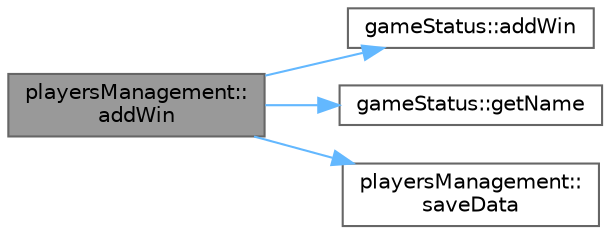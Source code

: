 digraph "playersManagement::addWin"
{
 // LATEX_PDF_SIZE
  bgcolor="transparent";
  edge [fontname=Helvetica,fontsize=10,labelfontname=Helvetica,labelfontsize=10];
  node [fontname=Helvetica,fontsize=10,shape=box,height=0.2,width=0.4];
  rankdir="LR";
  Node1 [id="Node000001",label="playersManagement::\laddWin",height=0.2,width=0.4,color="gray40", fillcolor="grey60", style="filled", fontcolor="black",tooltip="Add a win in the game for the player nick passed."];
  Node1 -> Node2 [id="edge1_Node000001_Node000002",color="steelblue1",style="solid",tooltip=" "];
  Node2 [id="Node000002",label="gameStatus::addWin",height=0.2,width=0.4,color="grey40", fillcolor="white", style="filled",URL="$classgame_status.html#a8a3a06ec0e05e77736aa5994808c9311",tooltip="Add a win for the player in this game."];
  Node1 -> Node3 [id="edge2_Node000001_Node000003",color="steelblue1",style="solid",tooltip=" "];
  Node3 [id="Node000003",label="gameStatus::getName",height=0.2,width=0.4,color="grey40", fillcolor="white", style="filled",URL="$classgame_status.html#a4ab21c8ec9f2dbe1f408dbdb553e5e52",tooltip="get Name"];
  Node1 -> Node4 [id="edge3_Node000001_Node000004",color="steelblue1",style="solid",tooltip=" "];
  Node4 [id="Node000004",label="playersManagement::\lsaveData",height=0.2,width=0.4,color="grey40", fillcolor="white", style="filled",URL="$classplayers_management.html#ae11bf55369752a338e8084f18269517a",tooltip="Save the players data in the playersStatics.txt."];
}
